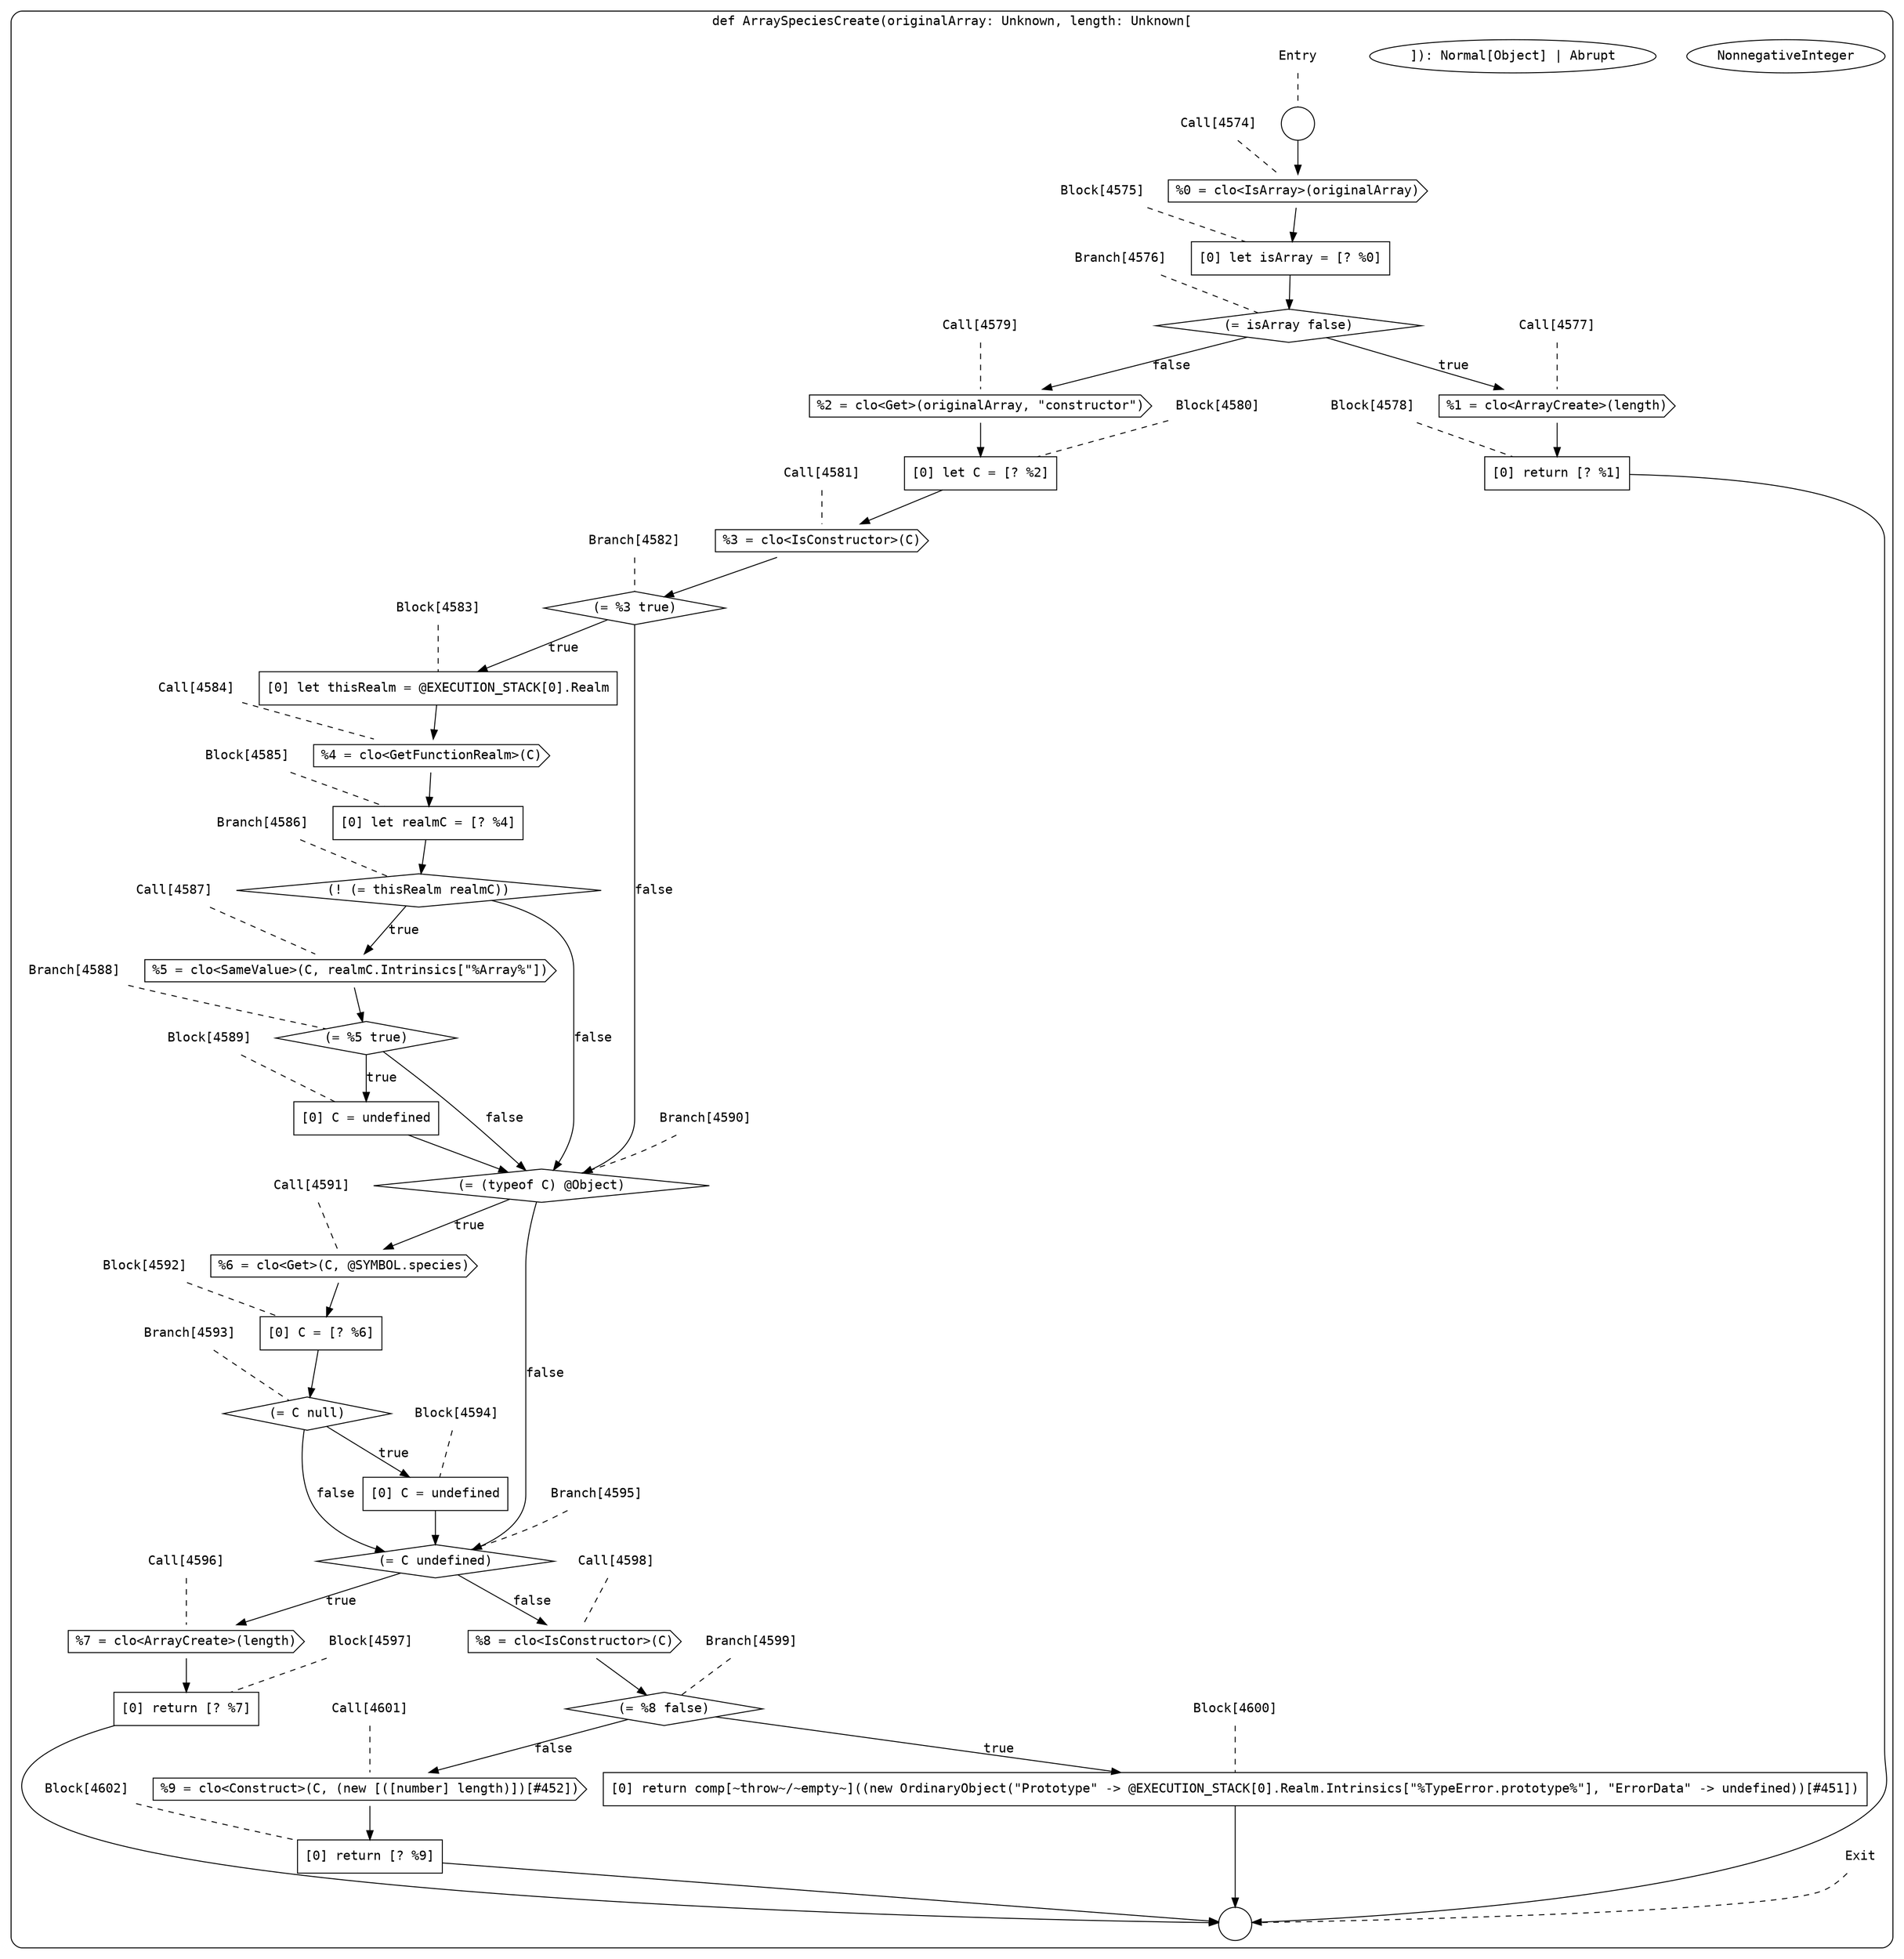 digraph {
  graph [fontname = "Consolas"]
  node [fontname = "Consolas"]
  edge [fontname = "Consolas"]
  subgraph cluster1107 {
    label = "def ArraySpeciesCreate(originalArray: Unknown, length: Unknown["NonnegativeInteger"]): Normal[Object] | Abrupt"
    style = rounded
    cluster1107_entry_name [shape=none, label=<<font color="black">Entry</font>>]
    cluster1107_entry_name -> cluster1107_entry [arrowhead=none, color="black", style=dashed]
    cluster1107_entry [shape=circle label=" " color="black" fillcolor="white" style=filled]
    cluster1107_entry -> node4574 [color="black"]
    cluster1107_exit_name [shape=none, label=<<font color="black">Exit</font>>]
    cluster1107_exit_name -> cluster1107_exit [arrowhead=none, color="black", style=dashed]
    cluster1107_exit [shape=circle label=" " color="black" fillcolor="white" style=filled]
    node4574_name [shape=none, label=<<font color="black">Call[4574]</font>>]
    node4574_name -> node4574 [arrowhead=none, color="black", style=dashed]
    node4574 [shape=cds, label=<<font color="black">%0 = clo&lt;IsArray&gt;(originalArray)</font>> color="black" fillcolor="white", style=filled]
    node4574 -> node4575 [color="black"]
    node4575_name [shape=none, label=<<font color="black">Block[4575]</font>>]
    node4575_name -> node4575 [arrowhead=none, color="black", style=dashed]
    node4575 [shape=box, label=<<font color="black">[0] let isArray = [? %0]<BR ALIGN="LEFT"/></font>> color="black" fillcolor="white", style=filled]
    node4575 -> node4576 [color="black"]
    node4576_name [shape=none, label=<<font color="black">Branch[4576]</font>>]
    node4576_name -> node4576 [arrowhead=none, color="black", style=dashed]
    node4576 [shape=diamond, label=<<font color="black">(= isArray false)</font>> color="black" fillcolor="white", style=filled]
    node4576 -> node4577 [label=<<font color="black">true</font>> color="black"]
    node4576 -> node4579 [label=<<font color="black">false</font>> color="black"]
    node4577_name [shape=none, label=<<font color="black">Call[4577]</font>>]
    node4577_name -> node4577 [arrowhead=none, color="black", style=dashed]
    node4577 [shape=cds, label=<<font color="black">%1 = clo&lt;ArrayCreate&gt;(length)</font>> color="black" fillcolor="white", style=filled]
    node4577 -> node4578 [color="black"]
    node4579_name [shape=none, label=<<font color="black">Call[4579]</font>>]
    node4579_name -> node4579 [arrowhead=none, color="black", style=dashed]
    node4579 [shape=cds, label=<<font color="black">%2 = clo&lt;Get&gt;(originalArray, &quot;constructor&quot;)</font>> color="black" fillcolor="white", style=filled]
    node4579 -> node4580 [color="black"]
    node4578_name [shape=none, label=<<font color="black">Block[4578]</font>>]
    node4578_name -> node4578 [arrowhead=none, color="black", style=dashed]
    node4578 [shape=box, label=<<font color="black">[0] return [? %1]<BR ALIGN="LEFT"/></font>> color="black" fillcolor="white", style=filled]
    node4578 -> cluster1107_exit [color="black"]
    node4580_name [shape=none, label=<<font color="black">Block[4580]</font>>]
    node4580_name -> node4580 [arrowhead=none, color="black", style=dashed]
    node4580 [shape=box, label=<<font color="black">[0] let C = [? %2]<BR ALIGN="LEFT"/></font>> color="black" fillcolor="white", style=filled]
    node4580 -> node4581 [color="black"]
    node4581_name [shape=none, label=<<font color="black">Call[4581]</font>>]
    node4581_name -> node4581 [arrowhead=none, color="black", style=dashed]
    node4581 [shape=cds, label=<<font color="black">%3 = clo&lt;IsConstructor&gt;(C)</font>> color="black" fillcolor="white", style=filled]
    node4581 -> node4582 [color="black"]
    node4582_name [shape=none, label=<<font color="black">Branch[4582]</font>>]
    node4582_name -> node4582 [arrowhead=none, color="black", style=dashed]
    node4582 [shape=diamond, label=<<font color="black">(= %3 true)</font>> color="black" fillcolor="white", style=filled]
    node4582 -> node4583 [label=<<font color="black">true</font>> color="black"]
    node4582 -> node4590 [label=<<font color="black">false</font>> color="black"]
    node4583_name [shape=none, label=<<font color="black">Block[4583]</font>>]
    node4583_name -> node4583 [arrowhead=none, color="black", style=dashed]
    node4583 [shape=box, label=<<font color="black">[0] let thisRealm = @EXECUTION_STACK[0].Realm<BR ALIGN="LEFT"/></font>> color="black" fillcolor="white", style=filled]
    node4583 -> node4584 [color="black"]
    node4590_name [shape=none, label=<<font color="black">Branch[4590]</font>>]
    node4590_name -> node4590 [arrowhead=none, color="black", style=dashed]
    node4590 [shape=diamond, label=<<font color="black">(= (typeof C) @Object)</font>> color="black" fillcolor="white", style=filled]
    node4590 -> node4591 [label=<<font color="black">true</font>> color="black"]
    node4590 -> node4595 [label=<<font color="black">false</font>> color="black"]
    node4584_name [shape=none, label=<<font color="black">Call[4584]</font>>]
    node4584_name -> node4584 [arrowhead=none, color="black", style=dashed]
    node4584 [shape=cds, label=<<font color="black">%4 = clo&lt;GetFunctionRealm&gt;(C)</font>> color="black" fillcolor="white", style=filled]
    node4584 -> node4585 [color="black"]
    node4591_name [shape=none, label=<<font color="black">Call[4591]</font>>]
    node4591_name -> node4591 [arrowhead=none, color="black", style=dashed]
    node4591 [shape=cds, label=<<font color="black">%6 = clo&lt;Get&gt;(C, @SYMBOL.species)</font>> color="black" fillcolor="white", style=filled]
    node4591 -> node4592 [color="black"]
    node4595_name [shape=none, label=<<font color="black">Branch[4595]</font>>]
    node4595_name -> node4595 [arrowhead=none, color="black", style=dashed]
    node4595 [shape=diamond, label=<<font color="black">(= C undefined)</font>> color="black" fillcolor="white", style=filled]
    node4595 -> node4596 [label=<<font color="black">true</font>> color="black"]
    node4595 -> node4598 [label=<<font color="black">false</font>> color="black"]
    node4585_name [shape=none, label=<<font color="black">Block[4585]</font>>]
    node4585_name -> node4585 [arrowhead=none, color="black", style=dashed]
    node4585 [shape=box, label=<<font color="black">[0] let realmC = [? %4]<BR ALIGN="LEFT"/></font>> color="black" fillcolor="white", style=filled]
    node4585 -> node4586 [color="black"]
    node4592_name [shape=none, label=<<font color="black">Block[4592]</font>>]
    node4592_name -> node4592 [arrowhead=none, color="black", style=dashed]
    node4592 [shape=box, label=<<font color="black">[0] C = [? %6]<BR ALIGN="LEFT"/></font>> color="black" fillcolor="white", style=filled]
    node4592 -> node4593 [color="black"]
    node4596_name [shape=none, label=<<font color="black">Call[4596]</font>>]
    node4596_name -> node4596 [arrowhead=none, color="black", style=dashed]
    node4596 [shape=cds, label=<<font color="black">%7 = clo&lt;ArrayCreate&gt;(length)</font>> color="black" fillcolor="white", style=filled]
    node4596 -> node4597 [color="black"]
    node4598_name [shape=none, label=<<font color="black">Call[4598]</font>>]
    node4598_name -> node4598 [arrowhead=none, color="black", style=dashed]
    node4598 [shape=cds, label=<<font color="black">%8 = clo&lt;IsConstructor&gt;(C)</font>> color="black" fillcolor="white", style=filled]
    node4598 -> node4599 [color="black"]
    node4586_name [shape=none, label=<<font color="black">Branch[4586]</font>>]
    node4586_name -> node4586 [arrowhead=none, color="black", style=dashed]
    node4586 [shape=diamond, label=<<font color="black">(! (= thisRealm realmC))</font>> color="black" fillcolor="white", style=filled]
    node4586 -> node4587 [label=<<font color="black">true</font>> color="black"]
    node4586 -> node4590 [label=<<font color="black">false</font>> color="black"]
    node4593_name [shape=none, label=<<font color="black">Branch[4593]</font>>]
    node4593_name -> node4593 [arrowhead=none, color="black", style=dashed]
    node4593 [shape=diamond, label=<<font color="black">(= C null)</font>> color="black" fillcolor="white", style=filled]
    node4593 -> node4594 [label=<<font color="black">true</font>> color="black"]
    node4593 -> node4595 [label=<<font color="black">false</font>> color="black"]
    node4597_name [shape=none, label=<<font color="black">Block[4597]</font>>]
    node4597_name -> node4597 [arrowhead=none, color="black", style=dashed]
    node4597 [shape=box, label=<<font color="black">[0] return [? %7]<BR ALIGN="LEFT"/></font>> color="black" fillcolor="white", style=filled]
    node4597 -> cluster1107_exit [color="black"]
    node4599_name [shape=none, label=<<font color="black">Branch[4599]</font>>]
    node4599_name -> node4599 [arrowhead=none, color="black", style=dashed]
    node4599 [shape=diamond, label=<<font color="black">(= %8 false)</font>> color="black" fillcolor="white", style=filled]
    node4599 -> node4600 [label=<<font color="black">true</font>> color="black"]
    node4599 -> node4601 [label=<<font color="black">false</font>> color="black"]
    node4587_name [shape=none, label=<<font color="black">Call[4587]</font>>]
    node4587_name -> node4587 [arrowhead=none, color="black", style=dashed]
    node4587 [shape=cds, label=<<font color="black">%5 = clo&lt;SameValue&gt;(C, realmC.Intrinsics[&quot;%Array%&quot;])</font>> color="black" fillcolor="white", style=filled]
    node4587 -> node4588 [color="black"]
    node4594_name [shape=none, label=<<font color="black">Block[4594]</font>>]
    node4594_name -> node4594 [arrowhead=none, color="black", style=dashed]
    node4594 [shape=box, label=<<font color="black">[0] C = undefined<BR ALIGN="LEFT"/></font>> color="black" fillcolor="white", style=filled]
    node4594 -> node4595 [color="black"]
    node4600_name [shape=none, label=<<font color="black">Block[4600]</font>>]
    node4600_name -> node4600 [arrowhead=none, color="black", style=dashed]
    node4600 [shape=box, label=<<font color="black">[0] return comp[~throw~/~empty~]((new OrdinaryObject(&quot;Prototype&quot; -&gt; @EXECUTION_STACK[0].Realm.Intrinsics[&quot;%TypeError.prototype%&quot;], &quot;ErrorData&quot; -&gt; undefined))[#451])<BR ALIGN="LEFT"/></font>> color="black" fillcolor="white", style=filled]
    node4600 -> cluster1107_exit [color="black"]
    node4601_name [shape=none, label=<<font color="black">Call[4601]</font>>]
    node4601_name -> node4601 [arrowhead=none, color="black", style=dashed]
    node4601 [shape=cds, label=<<font color="black">%9 = clo&lt;Construct&gt;(C, (new [([number] length)])[#452])</font>> color="black" fillcolor="white", style=filled]
    node4601 -> node4602 [color="black"]
    node4588_name [shape=none, label=<<font color="black">Branch[4588]</font>>]
    node4588_name -> node4588 [arrowhead=none, color="black", style=dashed]
    node4588 [shape=diamond, label=<<font color="black">(= %5 true)</font>> color="black" fillcolor="white", style=filled]
    node4588 -> node4589 [label=<<font color="black">true</font>> color="black"]
    node4588 -> node4590 [label=<<font color="black">false</font>> color="black"]
    node4602_name [shape=none, label=<<font color="black">Block[4602]</font>>]
    node4602_name -> node4602 [arrowhead=none, color="black", style=dashed]
    node4602 [shape=box, label=<<font color="black">[0] return [? %9]<BR ALIGN="LEFT"/></font>> color="black" fillcolor="white", style=filled]
    node4602 -> cluster1107_exit [color="black"]
    node4589_name [shape=none, label=<<font color="black">Block[4589]</font>>]
    node4589_name -> node4589 [arrowhead=none, color="black", style=dashed]
    node4589 [shape=box, label=<<font color="black">[0] C = undefined<BR ALIGN="LEFT"/></font>> color="black" fillcolor="white", style=filled]
    node4589 -> node4590 [color="black"]
  }
}